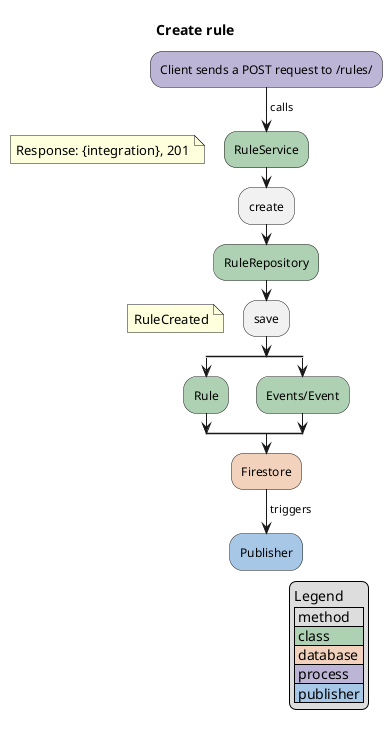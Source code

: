 @startuml
title Create rule

#BDB5D5:Client sends a POST request to /rules/;
-> calls;
#ADD1B2:RuleService;
floating note : Response: {integration}, 201
:create;
#ADD1B2:RuleRepository;
:save;
floating note:RuleCreated
split
    #ADD1B2:Rule;
split again
    #ADD1B2:Events/Event;
end split
#F2D2BD:Firestore;
-> triggers;
#A7C7E7:Publisher;
legend right
    Legend
    | method |
    |<#ADD1B2> class |
    |<#F2D2BD> database |
    |<#BDB5D5> process |
    |<#A7C7E7> publisher |
endlegend
@enduml
